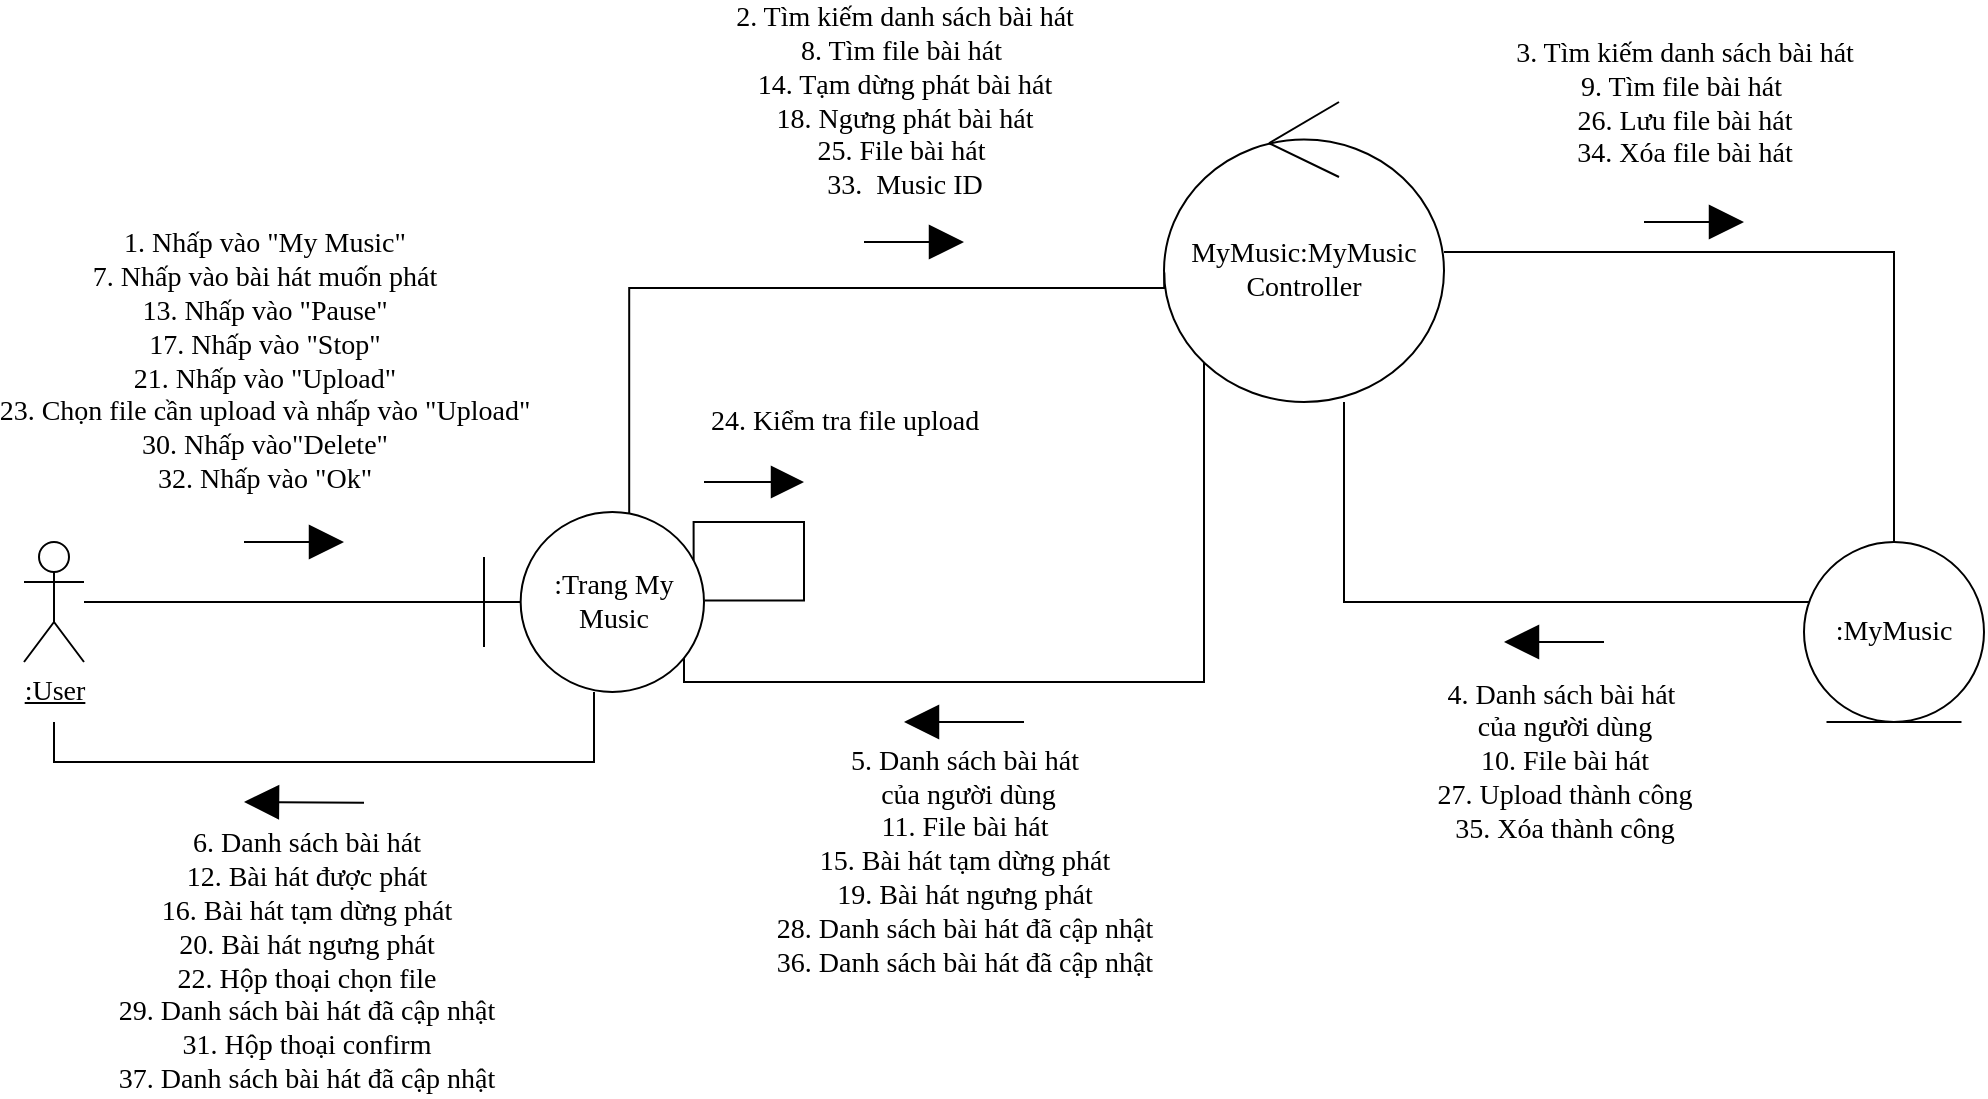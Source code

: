 <mxfile version="13.10.0" type="google"><diagram id="1AAeFGJlNaJby1bXXiFl" name="Page-1"><mxGraphModel dx="2150" dy="702" grid="1" gridSize="10" guides="1" tooltips="1" connect="1" arrows="1" fold="1" page="1" pageScale="1" pageWidth="827" pageHeight="1169" math="0" shadow="0"><root><mxCell id="0"/><mxCell id="1" parent="0"/><mxCell id="1LDzJPE0IrKOHvBTSF5T-1" style="endArrow=none;html=1;fontSize=14;fontFamily=Verdana;" parent="1" source="1LDzJPE0IrKOHvBTSF5T-2" target="1LDzJPE0IrKOHvBTSF5T-8" edge="1"><mxGeometry relative="1" as="geometry"/></mxCell><mxCell id="1LDzJPE0IrKOHvBTSF5T-2" value="&lt;u style=&quot;font-size: 14px;&quot;&gt;:User&lt;/u&gt;" style="shape=umlActor;verticalLabelPosition=bottom;verticalAlign=top;html=1;fontSize=14;fontFamily=Verdana;" parent="1" vertex="1"><mxGeometry x="10" y="330" width="30" height="60" as="geometry"/></mxCell><mxCell id="1LDzJPE0IrKOHvBTSF5T-3" style="edgeStyle=orthogonalEdgeStyle;rounded=0;orthogonalLoop=1;jettySize=auto;html=1;endArrow=none;endFill=0;fontSize=14;fontFamily=Verdana;" parent="1" source="1LDzJPE0IrKOHvBTSF5T-5" target="1LDzJPE0IrKOHvBTSF5T-10" edge="1"><mxGeometry relative="1" as="geometry"/></mxCell><mxCell id="1LDzJPE0IrKOHvBTSF5T-4" style="edgeStyle=orthogonalEdgeStyle;rounded=0;orthogonalLoop=1;jettySize=auto;html=1;entryX=0.882;entryY=0.836;entryDx=0;entryDy=0;endArrow=none;endFill=0;fontSize=14;entryPerimeter=0;fontFamily=Verdana;" parent="1" source="1LDzJPE0IrKOHvBTSF5T-5" target="1LDzJPE0IrKOHvBTSF5T-8" edge="1"><mxGeometry relative="1" as="geometry"><Array as="points"><mxPoint x="600" y="400"/><mxPoint x="340" y="400"/><mxPoint x="340" y="383"/><mxPoint x="337" y="383"/></Array></mxGeometry></mxCell><mxCell id="1LDzJPE0IrKOHvBTSF5T-5" value="&lt;span style=&quot;font-size: 14px;&quot;&gt;MyMusic:MyMusic&lt;br style=&quot;font-size: 14px;&quot;&gt;Controller&lt;/span&gt;" style="ellipse;shape=umlControl;whiteSpace=wrap;html=1;fontSize=14;fontFamily=Verdana;" parent="1" vertex="1"><mxGeometry x="580" y="110" width="140" height="150" as="geometry"/></mxCell><mxCell id="1LDzJPE0IrKOHvBTSF5T-6" style="edgeStyle=orthogonalEdgeStyle;rounded=0;orthogonalLoop=1;jettySize=auto;html=1;entryX=0.001;entryY=0.568;entryDx=0;entryDy=0;entryPerimeter=0;endArrow=none;endFill=0;fontSize=14;exitX=0.66;exitY=0.022;exitDx=0;exitDy=0;exitPerimeter=0;fontFamily=Verdana;" parent="1" source="1LDzJPE0IrKOHvBTSF5T-8" target="1LDzJPE0IrKOHvBTSF5T-5" edge="1"><mxGeometry relative="1" as="geometry"><Array as="points"><mxPoint x="313" y="203"/></Array></mxGeometry></mxCell><mxCell id="1LDzJPE0IrKOHvBTSF5T-7" style="edgeStyle=orthogonalEdgeStyle;rounded=0;orthogonalLoop=1;jettySize=auto;html=1;endArrow=none;endFill=0;fontSize=14;fontFamily=Verdana;" parent="1" source="1LDzJPE0IrKOHvBTSF5T-8" edge="1"><mxGeometry relative="1" as="geometry"><Array as="points"><mxPoint x="295" y="440"/><mxPoint x="25" y="440"/></Array><mxPoint x="25" y="420" as="targetPoint"/></mxGeometry></mxCell><mxCell id="1LDzJPE0IrKOHvBTSF5T-8" value="&lt;span style=&quot;font-size: 14px;&quot;&gt;:Trang My Music&lt;/span&gt;" style="shape=umlBoundary;whiteSpace=wrap;html=1;fontSize=14;fontFamily=Verdana;" parent="1" vertex="1"><mxGeometry x="240" y="315" width="110" height="90" as="geometry"/></mxCell><mxCell id="1LDzJPE0IrKOHvBTSF5T-9" style="edgeStyle=orthogonalEdgeStyle;rounded=0;orthogonalLoop=1;jettySize=auto;html=1;endArrow=none;endFill=0;fontSize=14;fontFamily=Verdana;" parent="1" source="1LDzJPE0IrKOHvBTSF5T-10" edge="1"><mxGeometry relative="1" as="geometry"><mxPoint x="670" y="260" as="targetPoint"/><Array as="points"><mxPoint x="670" y="360"/></Array></mxGeometry></mxCell><mxCell id="1LDzJPE0IrKOHvBTSF5T-10" value="&lt;span style=&quot;font-size: 14px;&quot;&gt;:MyMusic&lt;/span&gt;" style="ellipse;shape=umlEntity;whiteSpace=wrap;html=1;fontSize=14;fontFamily=Verdana;" parent="1" vertex="1"><mxGeometry x="900" y="330" width="90" height="90" as="geometry"/></mxCell><mxCell id="1LDzJPE0IrKOHvBTSF5T-11" value="" style="endArrow=block;html=1;fontSize=14;endFill=1;endSize=15;fontFamily=Verdana;" parent="1" edge="1"><mxGeometry width="50" height="50" relative="1" as="geometry"><mxPoint x="120" y="330" as="sourcePoint"/><mxPoint x="170" y="330" as="targetPoint"/></mxGeometry></mxCell><mxCell id="1LDzJPE0IrKOHvBTSF5T-12" value="&lt;span style=&quot;font-size: 14px;&quot;&gt;1. Nhấp vào &quot;My Music&quot;&lt;br style=&quot;font-size: 14px;&quot;&gt;&lt;/span&gt;&lt;span style=&quot;font-size: 14px;&quot;&gt;7. Nhấp vào bài hát muốn phát&lt;br style=&quot;font-size: 14px;&quot;&gt;13. Nhấp vào &quot;Pause&quot;&lt;br style=&quot;font-size: 14px;&quot;&gt;17. Nhấp vào &quot;Stop&quot;&lt;br style=&quot;font-size: 14px;&quot;&gt;&lt;/span&gt;&lt;span style=&quot;font-size: 14px;&quot;&gt;21. Nhấp vào &quot;Upload&quot;&lt;br style=&quot;font-size: 14px;&quot;&gt;&lt;/span&gt;&lt;span style=&quot;font-size: 14px;&quot;&gt;23. Chọn file cần upload&amp;nbsp;&lt;/span&gt;&lt;span style=&quot;font-size: 14px;&quot;&gt;và nhấp vào &quot;Upload&quot;&lt;br style=&quot;font-size: 14px;&quot;&gt;&lt;/span&gt;&lt;span style=&quot;font-size: 14px;&quot;&gt;30. Nhấp vào&quot;Delete&quot;&lt;br style=&quot;font-size: 14px;&quot;&gt;&lt;/span&gt;&lt;span style=&quot;font-size: 14px;&quot;&gt;32. Nhấp vào &quot;Ok&quot;&lt;/span&gt;&lt;span style=&quot;font-size: 14px;&quot;&gt;&lt;br style=&quot;font-size: 14px;&quot;&gt;&lt;/span&gt;" style="edgeLabel;html=1;align=center;verticalAlign=middle;resizable=0;points=[];fontSize=14;fontFamily=Verdana;" parent="1LDzJPE0IrKOHvBTSF5T-11" vertex="1" connectable="0"><mxGeometry x="-0.42" y="-1" relative="1" as="geometry"><mxPoint x="-5" y="-91" as="offset"/></mxGeometry></mxCell><mxCell id="1LDzJPE0IrKOHvBTSF5T-13" value="&lt;span style=&quot;font-size: 14px;&quot;&gt;3. Tìm kiếm danh sách bài hát&lt;br style=&quot;font-size: 14px;&quot;&gt;&lt;/span&gt;&lt;span style=&quot;font-size: 14px;&quot;&gt;9. Tìm file bài hát&amp;nbsp;&lt;br style=&quot;font-size: 14px;&quot;&gt;&lt;/span&gt;&lt;span style=&quot;font-size: 14px;&quot;&gt;26. Lưu file bài hát&lt;br style=&quot;font-size: 14px;&quot;&gt;&lt;/span&gt;&lt;span style=&quot;font-size: 14px;&quot;&gt;34. Xóa file bài hát&lt;/span&gt;&lt;span style=&quot;font-size: 14px;&quot;&gt;&lt;br style=&quot;font-size: 14px;&quot;&gt;&lt;/span&gt;" style="endArrow=block;html=1;fontSize=14;endFill=1;endSize=15;fontFamily=Verdana;" parent="1" edge="1"><mxGeometry x="-0.2" y="59" width="50" height="50" relative="1" as="geometry"><mxPoint x="820" y="170.0" as="sourcePoint"/><mxPoint x="870" y="170.0" as="targetPoint"/><mxPoint as="offset"/></mxGeometry></mxCell><mxCell id="1LDzJPE0IrKOHvBTSF5T-14" value="&lt;div style=&quot;font-size: 14px;&quot;&gt;&lt;span style=&quot;font-size: 14px;&quot;&gt;2. Tìm kiếm danh sách bài hát&lt;/span&gt;&lt;br style=&quot;font-size: 14px;&quot;&gt;&lt;/div&gt;&lt;div style=&quot;font-size: 14px;&quot;&gt;&lt;span style=&quot;font-size: 14px;&quot;&gt;8. Tìm file bài hát&amp;nbsp;&lt;/span&gt;&lt;span style=&quot;font-size: 14px;&quot;&gt;&lt;br style=&quot;font-size: 14px;&quot;&gt;&lt;/span&gt;&lt;/div&gt;&lt;div style=&quot;font-size: 14px;&quot;&gt;&lt;font style=&quot;font-size: 14px;&quot;&gt;14. Tạm dừng phát bài hát&lt;/font&gt;&lt;/div&gt;&lt;div style=&quot;font-size: 14px;&quot;&gt;&lt;span style=&quot;font-size: 14px;&quot;&gt;18. Ngưng phát bài hát&lt;/span&gt;&lt;font style=&quot;font-size: 14px;&quot;&gt;&lt;br style=&quot;font-size: 14px;&quot;&gt;&lt;/font&gt;&lt;/div&gt;&lt;div style=&quot;font-size: 14px;&quot;&gt;&lt;span style=&quot;font-size: 14px;&quot;&gt;25. File bài hát&amp;nbsp;&lt;/span&gt;&lt;span style=&quot;font-size: 14px;&quot;&gt;&lt;br style=&quot;font-size: 14px;&quot;&gt;&lt;/span&gt;&lt;/div&gt;&lt;div style=&quot;font-size: 14px;&quot;&gt;&lt;span style=&quot;font-size: 14px;&quot;&gt;33.&amp;nbsp; Music ID&lt;/span&gt;&lt;span style=&quot;font-size: 14px;&quot;&gt;&lt;br style=&quot;font-size: 14px;&quot;&gt;&lt;/span&gt;&lt;/div&gt;" style="endArrow=block;html=1;fontSize=14;align=center;endFill=1;endSize=15;fontFamily=Verdana;" parent="1" edge="1"><mxGeometry x="-0.2" y="70" width="50" height="50" relative="1" as="geometry"><mxPoint x="430" y="180" as="sourcePoint"/><mxPoint x="480" y="180" as="targetPoint"/><Array as="points"><mxPoint x="470" y="180"/></Array><mxPoint as="offset"/></mxGeometry></mxCell><mxCell id="1LDzJPE0IrKOHvBTSF5T-15" value="&lt;span style=&quot;font-size: 14px;&quot;&gt;4. Danh sách bài hát&amp;nbsp;&lt;/span&gt;&lt;br style=&quot;font-size: 14px;&quot;&gt;&lt;span style=&quot;font-size: 14px;&quot;&gt;của người dùng&lt;br style=&quot;font-size: 14px;&quot;&gt;&lt;/span&gt;&lt;span style=&quot;font-size: 14px;&quot;&gt;10. File bài hát&lt;br style=&quot;font-size: 14px;&quot;&gt;&lt;/span&gt;&lt;span style=&quot;font-size: 14px;&quot;&gt;27. Upload thành công&lt;br style=&quot;font-size: 14px;&quot;&gt;35. Xóa thành công&lt;br style=&quot;font-size: 14px;&quot;&gt;&lt;/span&gt;" style="endArrow=block;html=1;fontSize=14;endFill=1;endSize=15;fontFamily=Verdana;" parent="1" edge="1"><mxGeometry x="-0.2" y="60" width="50" height="50" relative="1" as="geometry"><mxPoint x="800" y="380" as="sourcePoint"/><mxPoint x="750" y="380" as="targetPoint"/><mxPoint as="offset"/></mxGeometry></mxCell><mxCell id="1LDzJPE0IrKOHvBTSF5T-16" value="&lt;span style=&quot;font-size: 14px;&quot;&gt;5. Danh sách bài hát&lt;/span&gt;&lt;br style=&quot;font-size: 14px;&quot;&gt;&lt;span style=&quot;font-size: 14px;&quot;&gt;&amp;nbsp;của người dùng&lt;br style=&quot;font-size: 14px;&quot;&gt;&lt;/span&gt;&lt;span style=&quot;font-size: 14px;&quot;&gt;11. File bài hát&lt;br style=&quot;font-size: 14px;&quot;&gt;&lt;/span&gt;&lt;span style=&quot;font-size: 14px;&quot;&gt;&lt;font style=&quot;font-size: 14px;&quot;&gt;15. Bài hát tạm dừng phát&lt;br style=&quot;font-size: 14px;&quot;&gt;19.&amp;nbsp;&lt;/font&gt;&lt;/span&gt;&lt;span style=&quot;font-size: 14px;&quot;&gt;Bài hát ngưng phát&lt;br style=&quot;font-size: 14px;&quot;&gt;&lt;/span&gt;&lt;span style=&quot;font-size: 14px;&quot;&gt;28. Danh sách bài&amp;nbsp;&lt;/span&gt;&lt;span style=&quot;font-size: 14px;&quot;&gt;hát đã cập nhật&lt;br style=&quot;font-size: 14px;&quot;&gt;&lt;/span&gt;&lt;span style=&quot;font-size: 14px;&quot;&gt;&lt;font style=&quot;font-size: 14px;&quot;&gt;36. Danh sách bài hát đã cập nhật&lt;br style=&quot;font-size: 14px;&quot;&gt;&lt;/font&gt;&lt;/span&gt;" style="endArrow=block;html=1;fontSize=14;endFill=1;jumpSize=7;sourcePerimeterSpacing=2;endSize=15;fontFamily=Verdana;" parent="1" edge="1"><mxGeometry y="70" width="50" height="50" relative="1" as="geometry"><mxPoint x="510" y="420" as="sourcePoint"/><mxPoint x="450" y="420" as="targetPoint"/><Array as="points"/><mxPoint as="offset"/></mxGeometry></mxCell><mxCell id="1LDzJPE0IrKOHvBTSF5T-17" value="" style="endArrow=block;html=1;fontSize=14;endFill=1;endSize=15;fontFamily=Verdana;" parent="1" edge="1"><mxGeometry width="50" height="50" relative="1" as="geometry"><mxPoint x="180" y="460.42" as="sourcePoint"/><mxPoint x="120" y="460" as="targetPoint"/><Array as="points"/></mxGeometry></mxCell><mxCell id="1LDzJPE0IrKOHvBTSF5T-18" value="&lt;span style=&quot;font-size: 14px;&quot;&gt;6. Danh sách bài hát&lt;br style=&quot;font-size: 14px;&quot;&gt;&lt;/span&gt;&lt;span style=&quot;font-size: 14px;&quot;&gt;12. Bài hát được phát&lt;br style=&quot;font-size: 14px;&quot;&gt;16. Bài hát tạm dừng phát&lt;br style=&quot;font-size: 14px;&quot;&gt;20.&amp;nbsp;&lt;/span&gt;&lt;span style=&quot;font-size: 14px;&quot;&gt;Bài hát ngưng phát&lt;/span&gt;&lt;span style=&quot;font-size: 14px;&quot;&gt;&lt;br style=&quot;font-size: 14px;&quot;&gt;&lt;/span&gt;&lt;span style=&quot;font-size: 14px;&quot;&gt;22. Hộp thoại chọn file&lt;br style=&quot;font-size: 14px;&quot;&gt;&lt;/span&gt;&lt;span style=&quot;font-size: 14px;&quot;&gt;29. Danh sách bài&amp;nbsp;&lt;/span&gt;&lt;span style=&quot;font-size: 14px;&quot;&gt;hát đã cập nhật&lt;br style=&quot;font-size: 14px;&quot;&gt;&lt;/span&gt;&lt;span style=&quot;font-size: 14px;&quot;&gt;31. Hộp thoại confirm&lt;br style=&quot;font-size: 14px;&quot;&gt;&lt;/span&gt;&lt;span style=&quot;font-size: 14px;&quot;&gt;37. Danh sách bài hát&amp;nbsp;&lt;/span&gt;&lt;span style=&quot;font-size: 14px;&quot;&gt;đã cập nhật&lt;/span&gt;&lt;span style=&quot;font-size: 14px;&quot;&gt;&lt;br style=&quot;font-size: 14px;&quot;&gt;&lt;/span&gt;" style="edgeLabel;html=1;align=center;verticalAlign=middle;resizable=0;points=[];fontSize=14;fontFamily=Verdana;" parent="1LDzJPE0IrKOHvBTSF5T-17" vertex="1" connectable="0"><mxGeometry x="-0.409" relative="1" as="geometry"><mxPoint x="-12" y="79.71" as="offset"/></mxGeometry></mxCell><mxCell id="1LDzJPE0IrKOHvBTSF5T-19" style="edgeStyle=orthogonalEdgeStyle;rounded=0;orthogonalLoop=1;jettySize=auto;html=1;endArrow=none;endFill=0;fontSize=14;exitX=0.953;exitY=0.269;exitDx=0;exitDy=0;exitPerimeter=0;entryX=1.003;entryY=0.491;entryDx=0;entryDy=0;entryPerimeter=0;fontFamily=Verdana;" parent="1" source="1LDzJPE0IrKOHvBTSF5T-8" target="1LDzJPE0IrKOHvBTSF5T-8" edge="1"><mxGeometry relative="1" as="geometry"><Array as="points"><mxPoint x="345" y="320"/><mxPoint x="400" y="320"/><mxPoint x="400" y="359"/></Array></mxGeometry></mxCell><mxCell id="1LDzJPE0IrKOHvBTSF5T-20" value="&lt;span style=&quot;font-size: 14px;&quot;&gt;24. Kiểm tra file upload&lt;/span&gt;&lt;font style=&quot;font-size: 14px;&quot;&gt;&lt;br style=&quot;font-size: 14px;&quot;&gt;&lt;/font&gt;" style="endArrow=block;html=1;fontSize=14;align=center;endFill=1;fontFamily=Verdana;startSize=6;endSize=14;" parent="1" edge="1"><mxGeometry x="1" y="36" width="50" height="50" relative="1" as="geometry"><mxPoint x="350" y="300" as="sourcePoint"/><mxPoint x="400" y="300" as="targetPoint"/><Array as="points"/><mxPoint x="20" y="6" as="offset"/></mxGeometry></mxCell></root></mxGraphModel></diagram></mxfile>